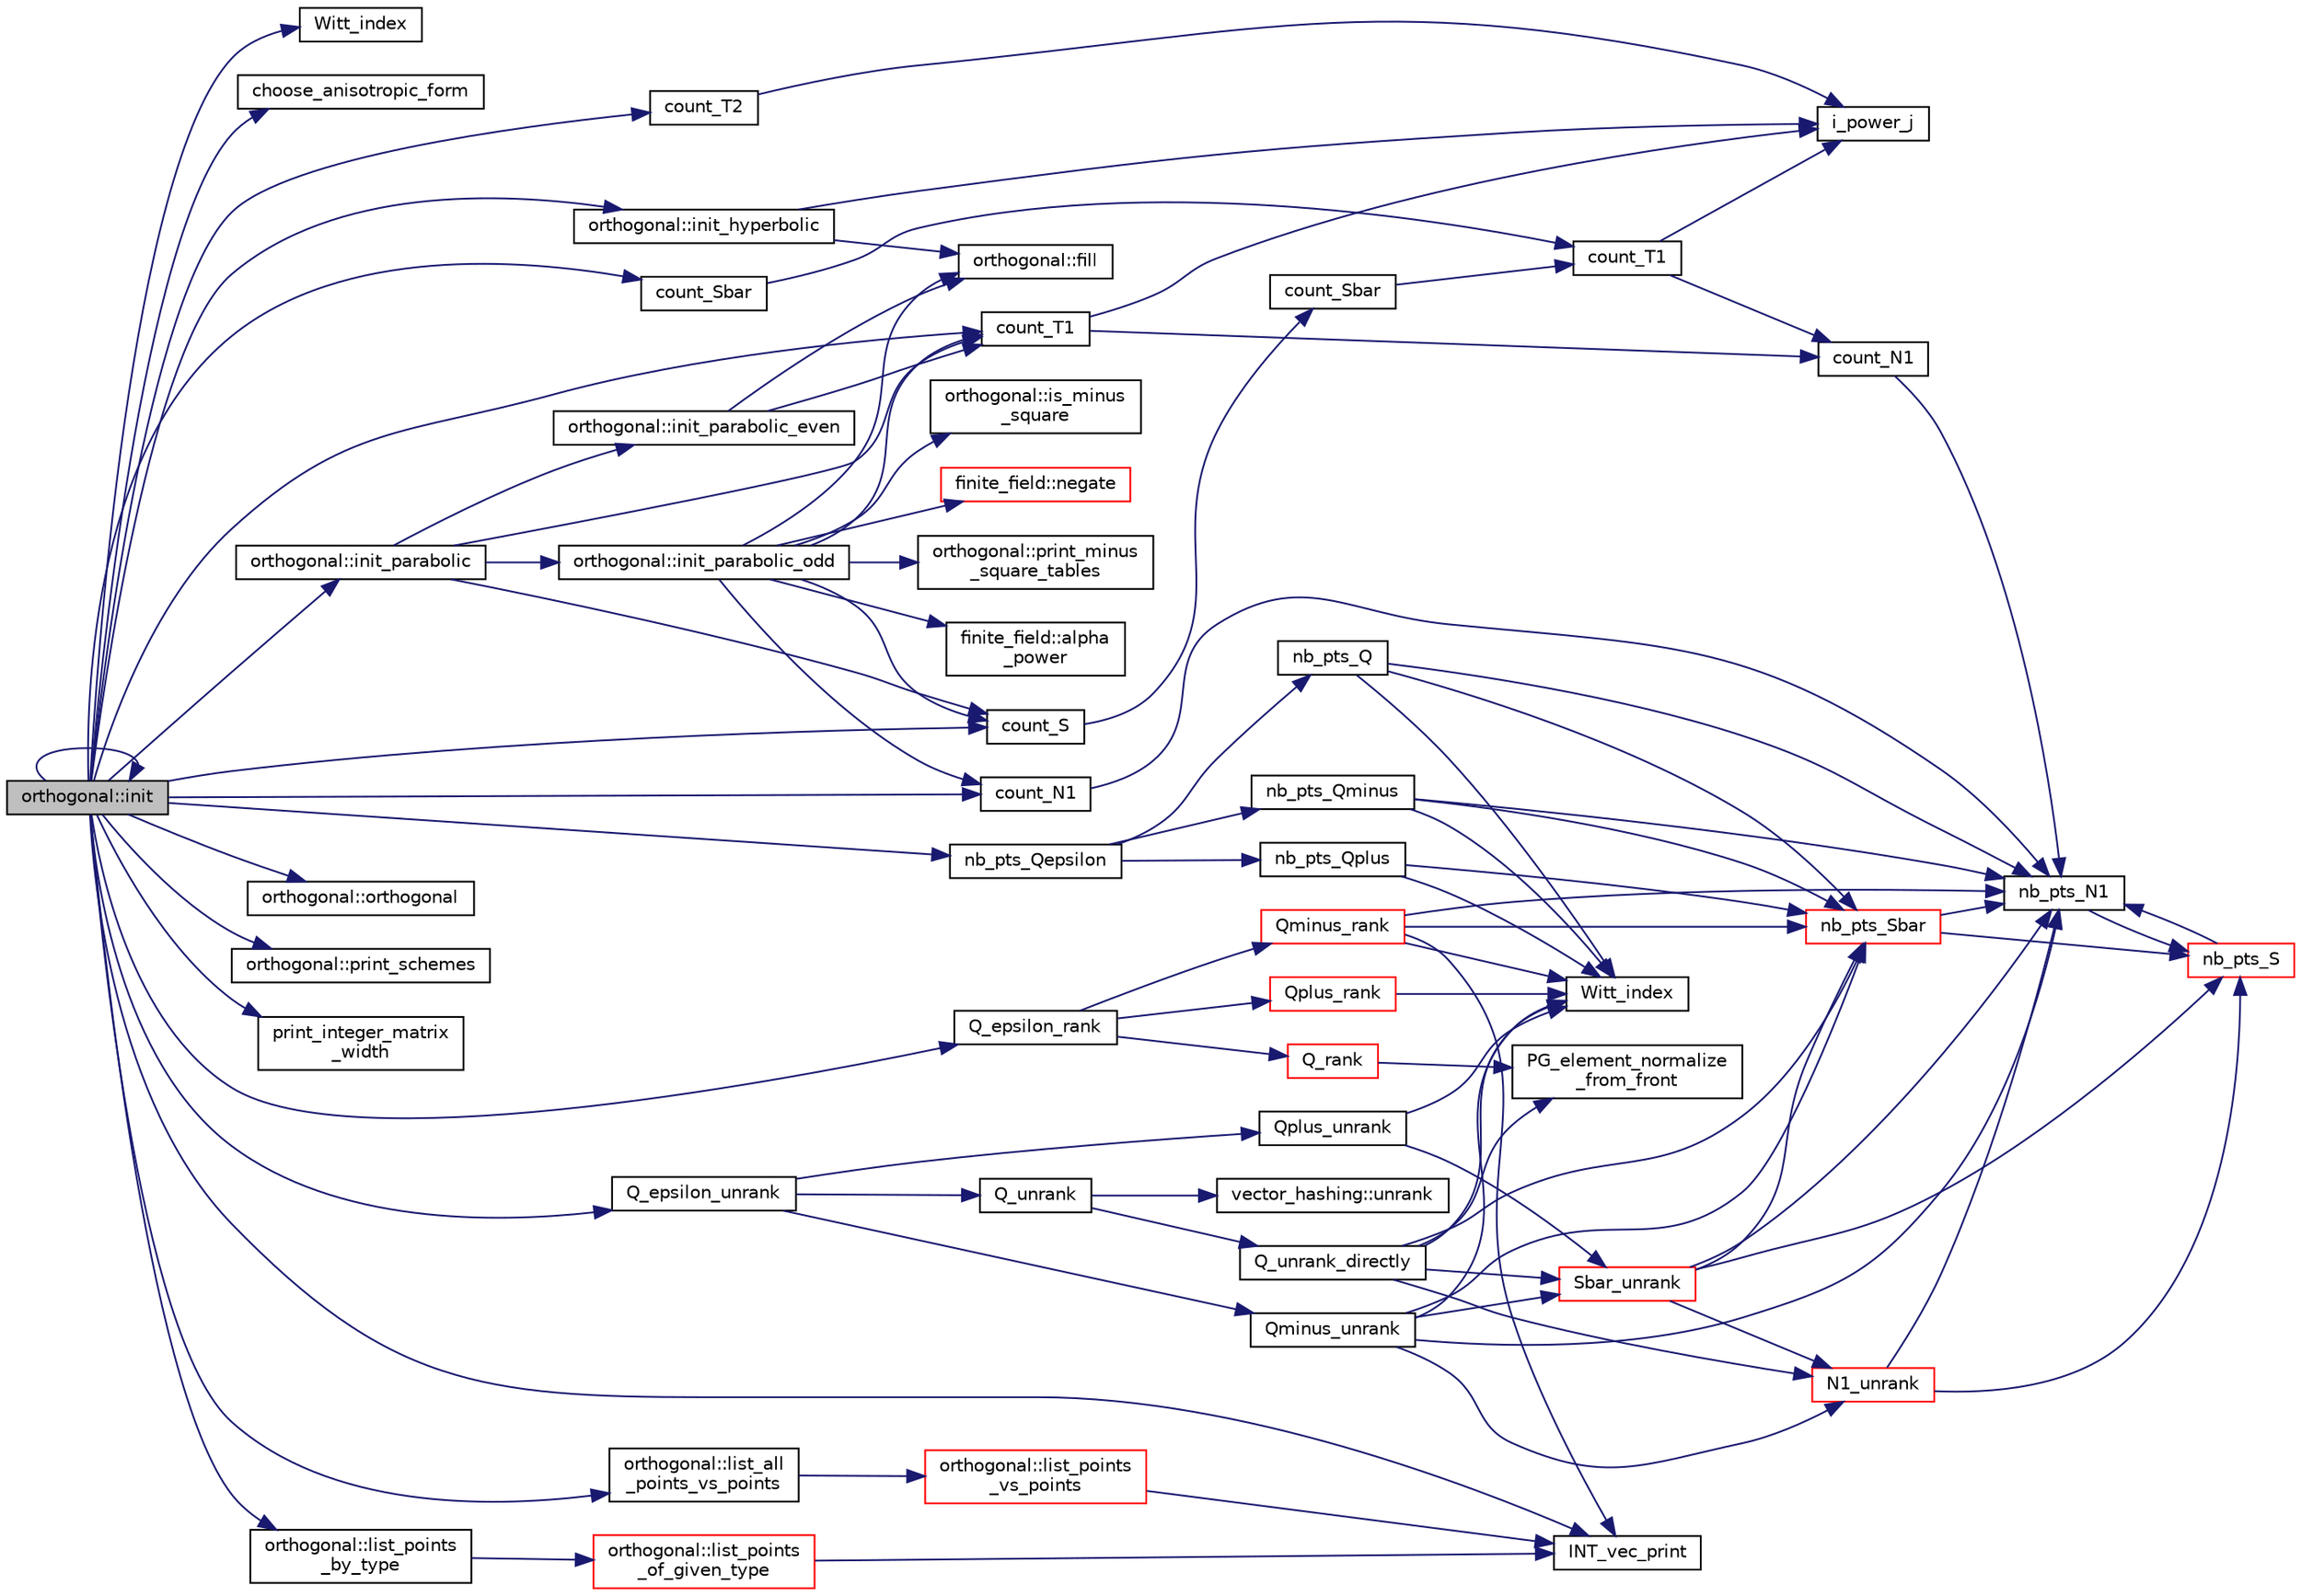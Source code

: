 digraph "orthogonal::init"
{
  edge [fontname="Helvetica",fontsize="10",labelfontname="Helvetica",labelfontsize="10"];
  node [fontname="Helvetica",fontsize="10",shape=record];
  rankdir="LR";
  Node9620 [label="orthogonal::init",height=0.2,width=0.4,color="black", fillcolor="grey75", style="filled", fontcolor="black"];
  Node9620 -> Node9621 [color="midnightblue",fontsize="10",style="solid",fontname="Helvetica"];
  Node9621 [label="Witt_index",height=0.2,width=0.4,color="black", fillcolor="white", style="filled",URL="$d4/d67/geometry_8h.html#ab3483ecb9859a6758f82b5327da50534"];
  Node9620 -> Node9622 [color="midnightblue",fontsize="10",style="solid",fontname="Helvetica"];
  Node9622 [label="choose_anisotropic_form",height=0.2,width=0.4,color="black", fillcolor="white", style="filled",URL="$d4/d67/geometry_8h.html#a0cfd89420fa352dee57b4a6165981456"];
  Node9620 -> Node9623 [color="midnightblue",fontsize="10",style="solid",fontname="Helvetica"];
  Node9623 [label="count_T1",height=0.2,width=0.4,color="black", fillcolor="white", style="filled",URL="$d4/d67/geometry_8h.html#af42a0ed4f726c58cdeb601b55bddf0ce"];
  Node9623 -> Node9624 [color="midnightblue",fontsize="10",style="solid",fontname="Helvetica"];
  Node9624 [label="i_power_j",height=0.2,width=0.4,color="black", fillcolor="white", style="filled",URL="$de/dc5/algebra__and__number__theory_8h.html#a39b321523e8957d701618bb5cac542b5"];
  Node9623 -> Node9625 [color="midnightblue",fontsize="10",style="solid",fontname="Helvetica"];
  Node9625 [label="count_N1",height=0.2,width=0.4,color="black", fillcolor="white", style="filled",URL="$db/da0/lib_2foundations_2geometry_2orthogonal__points_8_c.html#a879b579a4ddaffbc75b230e81e33dcf4"];
  Node9625 -> Node9626 [color="midnightblue",fontsize="10",style="solid",fontname="Helvetica"];
  Node9626 [label="nb_pts_N1",height=0.2,width=0.4,color="black", fillcolor="white", style="filled",URL="$db/da0/lib_2foundations_2geometry_2orthogonal__points_8_c.html#ae0f2e1c76523db67b4ec9629ccc35bc6"];
  Node9626 -> Node9627 [color="midnightblue",fontsize="10",style="solid",fontname="Helvetica"];
  Node9627 [label="nb_pts_S",height=0.2,width=0.4,color="red", fillcolor="white", style="filled",URL="$db/da0/lib_2foundations_2geometry_2orthogonal__points_8_c.html#a9bc3dec6e722644d182738102c3e04f3"];
  Node9627 -> Node9626 [color="midnightblue",fontsize="10",style="solid",fontname="Helvetica"];
  Node9620 -> Node9629 [color="midnightblue",fontsize="10",style="solid",fontname="Helvetica"];
  Node9629 [label="count_T2",height=0.2,width=0.4,color="black", fillcolor="white", style="filled",URL="$d4/d67/geometry_8h.html#aaf609f57b0d2c432401348a64eceecb8"];
  Node9629 -> Node9624 [color="midnightblue",fontsize="10",style="solid",fontname="Helvetica"];
  Node9620 -> Node9630 [color="midnightblue",fontsize="10",style="solid",fontname="Helvetica"];
  Node9630 [label="count_N1",height=0.2,width=0.4,color="black", fillcolor="white", style="filled",URL="$d4/d67/geometry_8h.html#a879b579a4ddaffbc75b230e81e33dcf4"];
  Node9630 -> Node9626 [color="midnightblue",fontsize="10",style="solid",fontname="Helvetica"];
  Node9620 -> Node9631 [color="midnightblue",fontsize="10",style="solid",fontname="Helvetica"];
  Node9631 [label="count_S",height=0.2,width=0.4,color="black", fillcolor="white", style="filled",URL="$d4/d67/geometry_8h.html#a9c6bd1c31d71d399cac8afa0713f56b9"];
  Node9631 -> Node9632 [color="midnightblue",fontsize="10",style="solid",fontname="Helvetica"];
  Node9632 [label="count_Sbar",height=0.2,width=0.4,color="black", fillcolor="white", style="filled",URL="$db/da0/lib_2foundations_2geometry_2orthogonal__points_8_c.html#a6b49fc2deeb261dc894f2fbe34a05e79"];
  Node9632 -> Node9633 [color="midnightblue",fontsize="10",style="solid",fontname="Helvetica"];
  Node9633 [label="count_T1",height=0.2,width=0.4,color="black", fillcolor="white", style="filled",URL="$db/da0/lib_2foundations_2geometry_2orthogonal__points_8_c.html#af42a0ed4f726c58cdeb601b55bddf0ce"];
  Node9633 -> Node9624 [color="midnightblue",fontsize="10",style="solid",fontname="Helvetica"];
  Node9633 -> Node9625 [color="midnightblue",fontsize="10",style="solid",fontname="Helvetica"];
  Node9620 -> Node9634 [color="midnightblue",fontsize="10",style="solid",fontname="Helvetica"];
  Node9634 [label="count_Sbar",height=0.2,width=0.4,color="black", fillcolor="white", style="filled",URL="$d4/d67/geometry_8h.html#a6b49fc2deeb261dc894f2fbe34a05e79"];
  Node9634 -> Node9633 [color="midnightblue",fontsize="10",style="solid",fontname="Helvetica"];
  Node9620 -> Node9635 [color="midnightblue",fontsize="10",style="solid",fontname="Helvetica"];
  Node9635 [label="nb_pts_Qepsilon",height=0.2,width=0.4,color="black", fillcolor="white", style="filled",URL="$d4/d67/geometry_8h.html#acbf91472684f545d7c79eecc893cc250"];
  Node9635 -> Node9636 [color="midnightblue",fontsize="10",style="solid",fontname="Helvetica"];
  Node9636 [label="nb_pts_Q",height=0.2,width=0.4,color="black", fillcolor="white", style="filled",URL="$db/da0/lib_2foundations_2geometry_2orthogonal__points_8_c.html#a625e7781bbd5d9989694bcf83e0ac558"];
  Node9636 -> Node9637 [color="midnightblue",fontsize="10",style="solid",fontname="Helvetica"];
  Node9637 [label="Witt_index",height=0.2,width=0.4,color="black", fillcolor="white", style="filled",URL="$db/da0/lib_2foundations_2geometry_2orthogonal__points_8_c.html#ab3483ecb9859a6758f82b5327da50534"];
  Node9636 -> Node9638 [color="midnightblue",fontsize="10",style="solid",fontname="Helvetica"];
  Node9638 [label="nb_pts_Sbar",height=0.2,width=0.4,color="red", fillcolor="white", style="filled",URL="$db/da0/lib_2foundations_2geometry_2orthogonal__points_8_c.html#a986dda26505c9934c771578b084f67cc"];
  Node9638 -> Node9627 [color="midnightblue",fontsize="10",style="solid",fontname="Helvetica"];
  Node9638 -> Node9626 [color="midnightblue",fontsize="10",style="solid",fontname="Helvetica"];
  Node9636 -> Node9626 [color="midnightblue",fontsize="10",style="solid",fontname="Helvetica"];
  Node9635 -> Node9640 [color="midnightblue",fontsize="10",style="solid",fontname="Helvetica"];
  Node9640 [label="nb_pts_Qplus",height=0.2,width=0.4,color="black", fillcolor="white", style="filled",URL="$db/da0/lib_2foundations_2geometry_2orthogonal__points_8_c.html#a4c95a5cbf04d2ff4889759cc15ae1464"];
  Node9640 -> Node9637 [color="midnightblue",fontsize="10",style="solid",fontname="Helvetica"];
  Node9640 -> Node9638 [color="midnightblue",fontsize="10",style="solid",fontname="Helvetica"];
  Node9635 -> Node9641 [color="midnightblue",fontsize="10",style="solid",fontname="Helvetica"];
  Node9641 [label="nb_pts_Qminus",height=0.2,width=0.4,color="black", fillcolor="white", style="filled",URL="$db/da0/lib_2foundations_2geometry_2orthogonal__points_8_c.html#afb08f069d48d59325fdeeb235003ac75"];
  Node9641 -> Node9637 [color="midnightblue",fontsize="10",style="solid",fontname="Helvetica"];
  Node9641 -> Node9638 [color="midnightblue",fontsize="10",style="solid",fontname="Helvetica"];
  Node9641 -> Node9626 [color="midnightblue",fontsize="10",style="solid",fontname="Helvetica"];
  Node9620 -> Node9642 [color="midnightblue",fontsize="10",style="solid",fontname="Helvetica"];
  Node9642 [label="orthogonal::init_hyperbolic",height=0.2,width=0.4,color="black", fillcolor="white", style="filled",URL="$d7/daa/classorthogonal.html#a29b6dc8054efd05033b2ef9cacca3a5e"];
  Node9642 -> Node9624 [color="midnightblue",fontsize="10",style="solid",fontname="Helvetica"];
  Node9642 -> Node9643 [color="midnightblue",fontsize="10",style="solid",fontname="Helvetica"];
  Node9643 [label="orthogonal::fill",height=0.2,width=0.4,color="black", fillcolor="white", style="filled",URL="$d7/daa/classorthogonal.html#a2c9abcf612036b37e206ae1f0718c6b2"];
  Node9620 -> Node9644 [color="midnightblue",fontsize="10",style="solid",fontname="Helvetica"];
  Node9644 [label="orthogonal::init_parabolic",height=0.2,width=0.4,color="black", fillcolor="white", style="filled",URL="$d7/daa/classorthogonal.html#aef84a93f2f8973a3b5fc2d7d48b1d5ed"];
  Node9644 -> Node9645 [color="midnightblue",fontsize="10",style="solid",fontname="Helvetica"];
  Node9645 [label="orthogonal::init_parabolic_even",height=0.2,width=0.4,color="black", fillcolor="white", style="filled",URL="$d7/daa/classorthogonal.html#a495354fe027c383b4dd9ee3906dcde92"];
  Node9645 -> Node9623 [color="midnightblue",fontsize="10",style="solid",fontname="Helvetica"];
  Node9645 -> Node9643 [color="midnightblue",fontsize="10",style="solid",fontname="Helvetica"];
  Node9644 -> Node9646 [color="midnightblue",fontsize="10",style="solid",fontname="Helvetica"];
  Node9646 [label="orthogonal::init_parabolic_odd",height=0.2,width=0.4,color="black", fillcolor="white", style="filled",URL="$d7/daa/classorthogonal.html#adeb14ce7821acee632e1a1ca3975a201"];
  Node9646 -> Node9630 [color="midnightblue",fontsize="10",style="solid",fontname="Helvetica"];
  Node9646 -> Node9631 [color="midnightblue",fontsize="10",style="solid",fontname="Helvetica"];
  Node9646 -> Node9623 [color="midnightblue",fontsize="10",style="solid",fontname="Helvetica"];
  Node9646 -> Node9643 [color="midnightblue",fontsize="10",style="solid",fontname="Helvetica"];
  Node9646 -> Node9647 [color="midnightblue",fontsize="10",style="solid",fontname="Helvetica"];
  Node9647 [label="finite_field::alpha\l_power",height=0.2,width=0.4,color="black", fillcolor="white", style="filled",URL="$df/d5a/classfinite__field.html#aa1d31b58f7fe2798e20f74890ae29c51"];
  Node9646 -> Node9648 [color="midnightblue",fontsize="10",style="solid",fontname="Helvetica"];
  Node9648 [label="orthogonal::is_minus\l_square",height=0.2,width=0.4,color="black", fillcolor="white", style="filled",URL="$d7/daa/classorthogonal.html#af2beb715cfc9f2f06ba8ad793b393520"];
  Node9646 -> Node9649 [color="midnightblue",fontsize="10",style="solid",fontname="Helvetica"];
  Node9649 [label="finite_field::negate",height=0.2,width=0.4,color="red", fillcolor="white", style="filled",URL="$df/d5a/classfinite__field.html#aa9d798298f25d4a9262b5bc5f1733e31"];
  Node9646 -> Node9652 [color="midnightblue",fontsize="10",style="solid",fontname="Helvetica"];
  Node9652 [label="orthogonal::print_minus\l_square_tables",height=0.2,width=0.4,color="black", fillcolor="white", style="filled",URL="$d7/daa/classorthogonal.html#a4e90d81717bfc7dcd9fd406f36c3057b"];
  Node9644 -> Node9623 [color="midnightblue",fontsize="10",style="solid",fontname="Helvetica"];
  Node9644 -> Node9631 [color="midnightblue",fontsize="10",style="solid",fontname="Helvetica"];
  Node9620 -> Node9653 [color="midnightblue",fontsize="10",style="solid",fontname="Helvetica"];
  Node9653 [label="orthogonal::orthogonal",height=0.2,width=0.4,color="black", fillcolor="white", style="filled",URL="$d7/daa/classorthogonal.html#aec89749e7c5880e95b04426ff4b2b066"];
  Node9620 -> Node9620 [color="midnightblue",fontsize="10",style="solid",fontname="Helvetica"];
  Node9620 -> Node9654 [color="midnightblue",fontsize="10",style="solid",fontname="Helvetica"];
  Node9654 [label="orthogonal::print_schemes",height=0.2,width=0.4,color="black", fillcolor="white", style="filled",URL="$d7/daa/classorthogonal.html#ac3106df6f9ff358f2156b87fb72ca36b"];
  Node9620 -> Node9655 [color="midnightblue",fontsize="10",style="solid",fontname="Helvetica"];
  Node9655 [label="print_integer_matrix\l_width",height=0.2,width=0.4,color="black", fillcolor="white", style="filled",URL="$d5/db4/io__and__os_8h.html#aa78f3e73fc2179251bd15adbcc31573f"];
  Node9620 -> Node9656 [color="midnightblue",fontsize="10",style="solid",fontname="Helvetica"];
  Node9656 [label="Q_epsilon_unrank",height=0.2,width=0.4,color="black", fillcolor="white", style="filled",URL="$d4/d67/geometry_8h.html#af162c4d30d4a6528299e37551c353e7b"];
  Node9656 -> Node9657 [color="midnightblue",fontsize="10",style="solid",fontname="Helvetica"];
  Node9657 [label="Q_unrank",height=0.2,width=0.4,color="black", fillcolor="white", style="filled",URL="$db/da0/lib_2foundations_2geometry_2orthogonal__points_8_c.html#a6d02923d5b54ef796934e753e6f5b65b"];
  Node9657 -> Node9658 [color="midnightblue",fontsize="10",style="solid",fontname="Helvetica"];
  Node9658 [label="vector_hashing::unrank",height=0.2,width=0.4,color="black", fillcolor="white", style="filled",URL="$d8/daa/classvector__hashing.html#abbebd3a96a6d27a34b9b49af99e2ed3d"];
  Node9657 -> Node9659 [color="midnightblue",fontsize="10",style="solid",fontname="Helvetica"];
  Node9659 [label="Q_unrank_directly",height=0.2,width=0.4,color="black", fillcolor="white", style="filled",URL="$db/da0/lib_2foundations_2geometry_2orthogonal__points_8_c.html#a105e7e72249e78fcf0785c69099d90ce"];
  Node9659 -> Node9637 [color="midnightblue",fontsize="10",style="solid",fontname="Helvetica"];
  Node9659 -> Node9638 [color="midnightblue",fontsize="10",style="solid",fontname="Helvetica"];
  Node9659 -> Node9660 [color="midnightblue",fontsize="10",style="solid",fontname="Helvetica"];
  Node9660 [label="Sbar_unrank",height=0.2,width=0.4,color="red", fillcolor="white", style="filled",URL="$db/da0/lib_2foundations_2geometry_2orthogonal__points_8_c.html#a65d9b9ccfff12dd92f4f4e8360701c98"];
  Node9660 -> Node9638 [color="midnightblue",fontsize="10",style="solid",fontname="Helvetica"];
  Node9660 -> Node9627 [color="midnightblue",fontsize="10",style="solid",fontname="Helvetica"];
  Node9660 -> Node9626 [color="midnightblue",fontsize="10",style="solid",fontname="Helvetica"];
  Node9660 -> Node9663 [color="midnightblue",fontsize="10",style="solid",fontname="Helvetica"];
  Node9663 [label="N1_unrank",height=0.2,width=0.4,color="red", fillcolor="white", style="filled",URL="$db/da0/lib_2foundations_2geometry_2orthogonal__points_8_c.html#aa9427e27f7f207c1baff3a34cc5d78cf"];
  Node9663 -> Node9627 [color="midnightblue",fontsize="10",style="solid",fontname="Helvetica"];
  Node9663 -> Node9626 [color="midnightblue",fontsize="10",style="solid",fontname="Helvetica"];
  Node9659 -> Node9668 [color="midnightblue",fontsize="10",style="solid",fontname="Helvetica"];
  Node9668 [label="PG_element_normalize\l_from_front",height=0.2,width=0.4,color="black", fillcolor="white", style="filled",URL="$d4/d67/geometry_8h.html#af675caf5f9975573455c8d93cb56bf95"];
  Node9659 -> Node9663 [color="midnightblue",fontsize="10",style="solid",fontname="Helvetica"];
  Node9656 -> Node9669 [color="midnightblue",fontsize="10",style="solid",fontname="Helvetica"];
  Node9669 [label="Qplus_unrank",height=0.2,width=0.4,color="black", fillcolor="white", style="filled",URL="$db/da0/lib_2foundations_2geometry_2orthogonal__points_8_c.html#ad50512edd586919700e033744b4a03c8"];
  Node9669 -> Node9637 [color="midnightblue",fontsize="10",style="solid",fontname="Helvetica"];
  Node9669 -> Node9660 [color="midnightblue",fontsize="10",style="solid",fontname="Helvetica"];
  Node9656 -> Node9670 [color="midnightblue",fontsize="10",style="solid",fontname="Helvetica"];
  Node9670 [label="Qminus_unrank",height=0.2,width=0.4,color="black", fillcolor="white", style="filled",URL="$db/da0/lib_2foundations_2geometry_2orthogonal__points_8_c.html#ac2dd18f435ab479095b836a483c12c7d"];
  Node9670 -> Node9637 [color="midnightblue",fontsize="10",style="solid",fontname="Helvetica"];
  Node9670 -> Node9638 [color="midnightblue",fontsize="10",style="solid",fontname="Helvetica"];
  Node9670 -> Node9660 [color="midnightblue",fontsize="10",style="solid",fontname="Helvetica"];
  Node9670 -> Node9626 [color="midnightblue",fontsize="10",style="solid",fontname="Helvetica"];
  Node9670 -> Node9663 [color="midnightblue",fontsize="10",style="solid",fontname="Helvetica"];
  Node9620 -> Node9671 [color="midnightblue",fontsize="10",style="solid",fontname="Helvetica"];
  Node9671 [label="INT_vec_print",height=0.2,width=0.4,color="black", fillcolor="white", style="filled",URL="$df/dbf/sajeeb_8_c.html#a79a5901af0b47dd0d694109543c027fe"];
  Node9620 -> Node9672 [color="midnightblue",fontsize="10",style="solid",fontname="Helvetica"];
  Node9672 [label="Q_epsilon_rank",height=0.2,width=0.4,color="black", fillcolor="white", style="filled",URL="$d4/d67/geometry_8h.html#a0949e1151174e2988aa697cb31942e97"];
  Node9672 -> Node9673 [color="midnightblue",fontsize="10",style="solid",fontname="Helvetica"];
  Node9673 [label="Q_rank",height=0.2,width=0.4,color="red", fillcolor="white", style="filled",URL="$db/da0/lib_2foundations_2geometry_2orthogonal__points_8_c.html#ad2671f4db3224df1e22494b9d946375e"];
  Node9673 -> Node9668 [color="midnightblue",fontsize="10",style="solid",fontname="Helvetica"];
  Node9672 -> Node9688 [color="midnightblue",fontsize="10",style="solid",fontname="Helvetica"];
  Node9688 [label="Qplus_rank",height=0.2,width=0.4,color="red", fillcolor="white", style="filled",URL="$db/da0/lib_2foundations_2geometry_2orthogonal__points_8_c.html#aaa1be357d007a845ce2866169d63afb7"];
  Node9688 -> Node9637 [color="midnightblue",fontsize="10",style="solid",fontname="Helvetica"];
  Node9672 -> Node9689 [color="midnightblue",fontsize="10",style="solid",fontname="Helvetica"];
  Node9689 [label="Qminus_rank",height=0.2,width=0.4,color="red", fillcolor="white", style="filled",URL="$db/da0/lib_2foundations_2geometry_2orthogonal__points_8_c.html#aec3e3dad3c2c12fa081edab0af2cb91a"];
  Node9689 -> Node9637 [color="midnightblue",fontsize="10",style="solid",fontname="Helvetica"];
  Node9689 -> Node9671 [color="midnightblue",fontsize="10",style="solid",fontname="Helvetica"];
  Node9689 -> Node9638 [color="midnightblue",fontsize="10",style="solid",fontname="Helvetica"];
  Node9689 -> Node9626 [color="midnightblue",fontsize="10",style="solid",fontname="Helvetica"];
  Node9620 -> Node9691 [color="midnightblue",fontsize="10",style="solid",fontname="Helvetica"];
  Node9691 [label="orthogonal::list_points\l_by_type",height=0.2,width=0.4,color="black", fillcolor="white", style="filled",URL="$d7/daa/classorthogonal.html#a078981d509c626c1cdad322ab94c697c"];
  Node9691 -> Node9692 [color="midnightblue",fontsize="10",style="solid",fontname="Helvetica"];
  Node9692 [label="orthogonal::list_points\l_of_given_type",height=0.2,width=0.4,color="red", fillcolor="white", style="filled",URL="$d7/daa/classorthogonal.html#a80ded28f55a2191d5a5ec5fe9ee1a4c7"];
  Node9692 -> Node9671 [color="midnightblue",fontsize="10",style="solid",fontname="Helvetica"];
  Node9620 -> Node9726 [color="midnightblue",fontsize="10",style="solid",fontname="Helvetica"];
  Node9726 [label="orthogonal::list_all\l_points_vs_points",height=0.2,width=0.4,color="black", fillcolor="white", style="filled",URL="$d7/daa/classorthogonal.html#aa896de1a55608e15b02df00777ac7ccb"];
  Node9726 -> Node9727 [color="midnightblue",fontsize="10",style="solid",fontname="Helvetica"];
  Node9727 [label="orthogonal::list_points\l_vs_points",height=0.2,width=0.4,color="red", fillcolor="white", style="filled",URL="$d7/daa/classorthogonal.html#a80258158dfa1470b42e9036b07c7dfbb"];
  Node9727 -> Node9671 [color="midnightblue",fontsize="10",style="solid",fontname="Helvetica"];
}
